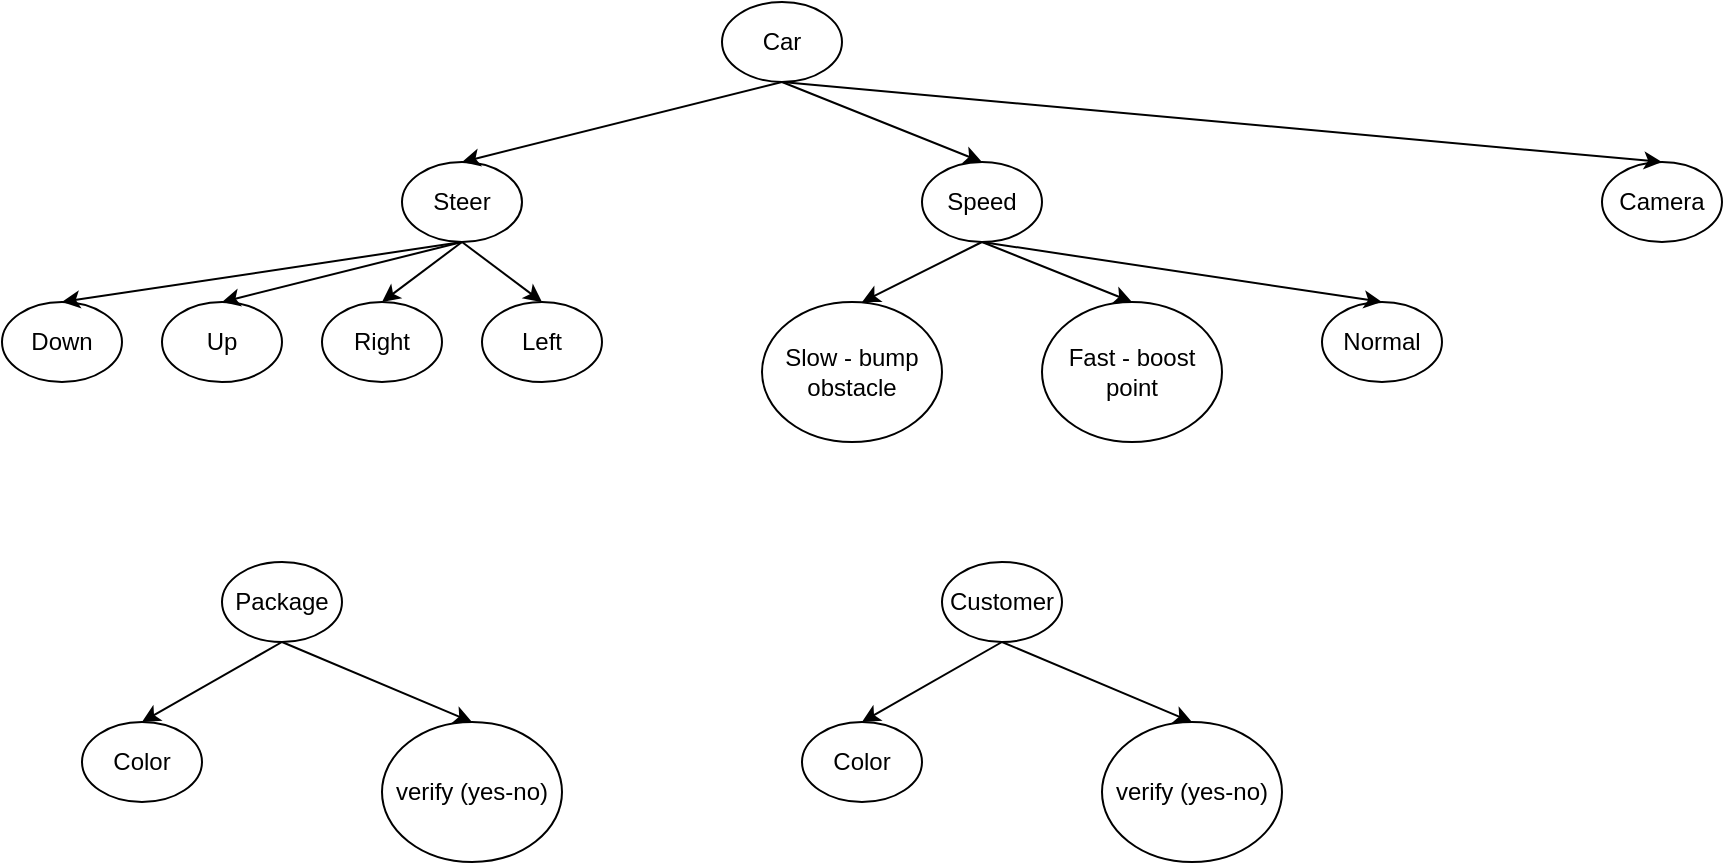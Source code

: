 <mxfile version="26.2.10">
  <diagram name="Car" id="uZsSFM7QWZw-cyeiCpEi">
    <mxGraphModel dx="1044" dy="527" grid="1" gridSize="10" guides="1" tooltips="1" connect="1" arrows="1" fold="1" page="1" pageScale="1" pageWidth="827" pageHeight="1169" math="0" shadow="0">
      <root>
        <mxCell id="0" />
        <mxCell id="1" parent="0" />
        <mxCell id="Y5Th7ZMCWnmkvRpqq-5N-1" value="Car" style="ellipse;whiteSpace=wrap;html=1;" vertex="1" parent="1">
          <mxGeometry x="360" y="280" width="60" height="40" as="geometry" />
        </mxCell>
        <mxCell id="Y5Th7ZMCWnmkvRpqq-5N-2" value="Steer" style="ellipse;whiteSpace=wrap;html=1;" vertex="1" parent="1">
          <mxGeometry x="200" y="360" width="60" height="40" as="geometry" />
        </mxCell>
        <mxCell id="Y5Th7ZMCWnmkvRpqq-5N-3" value="Speed" style="ellipse;whiteSpace=wrap;html=1;" vertex="1" parent="1">
          <mxGeometry x="460" y="360" width="60" height="40" as="geometry" />
        </mxCell>
        <mxCell id="Y5Th7ZMCWnmkvRpqq-5N-4" value="" style="endArrow=classic;html=1;rounded=0;exitX=0.5;exitY=1;exitDx=0;exitDy=0;entryX=0.5;entryY=0;entryDx=0;entryDy=0;" edge="1" parent="1" source="Y5Th7ZMCWnmkvRpqq-5N-1" target="Y5Th7ZMCWnmkvRpqq-5N-2">
          <mxGeometry width="50" height="50" relative="1" as="geometry">
            <mxPoint x="100" y="420" as="sourcePoint" />
            <mxPoint x="150" y="370" as="targetPoint" />
          </mxGeometry>
        </mxCell>
        <mxCell id="Y5Th7ZMCWnmkvRpqq-5N-5" value="" style="endArrow=classic;html=1;rounded=0;exitX=0.5;exitY=1;exitDx=0;exitDy=0;entryX=0.5;entryY=0;entryDx=0;entryDy=0;" edge="1" parent="1" source="Y5Th7ZMCWnmkvRpqq-5N-1" target="Y5Th7ZMCWnmkvRpqq-5N-3">
          <mxGeometry width="50" height="50" relative="1" as="geometry">
            <mxPoint x="250" y="500" as="sourcePoint" />
            <mxPoint x="300" y="450" as="targetPoint" />
          </mxGeometry>
        </mxCell>
        <mxCell id="Y5Th7ZMCWnmkvRpqq-5N-6" value="Slow - bump obstacle" style="ellipse;whiteSpace=wrap;html=1;" vertex="1" parent="1">
          <mxGeometry x="380" y="430" width="90" height="70" as="geometry" />
        </mxCell>
        <mxCell id="Y5Th7ZMCWnmkvRpqq-5N-7" value="Fast - boost point" style="ellipse;whiteSpace=wrap;html=1;" vertex="1" parent="1">
          <mxGeometry x="520" y="430" width="90" height="70" as="geometry" />
        </mxCell>
        <mxCell id="Y5Th7ZMCWnmkvRpqq-5N-9" value="" style="endArrow=classic;html=1;rounded=0;exitX=0.5;exitY=1;exitDx=0;exitDy=0;" edge="1" parent="1" source="Y5Th7ZMCWnmkvRpqq-5N-3">
          <mxGeometry width="50" height="50" relative="1" as="geometry">
            <mxPoint x="260" y="540" as="sourcePoint" />
            <mxPoint x="430" y="430" as="targetPoint" />
          </mxGeometry>
        </mxCell>
        <mxCell id="Y5Th7ZMCWnmkvRpqq-5N-10" value="" style="endArrow=classic;html=1;rounded=0;exitX=0.5;exitY=1;exitDx=0;exitDy=0;entryX=0.5;entryY=0;entryDx=0;entryDy=0;" edge="1" parent="1" source="Y5Th7ZMCWnmkvRpqq-5N-3" target="Y5Th7ZMCWnmkvRpqq-5N-7">
          <mxGeometry width="50" height="50" relative="1" as="geometry">
            <mxPoint x="410" y="580" as="sourcePoint" />
            <mxPoint x="460" y="530" as="targetPoint" />
          </mxGeometry>
        </mxCell>
        <mxCell id="Y5Th7ZMCWnmkvRpqq-5N-11" value="Right" style="ellipse;whiteSpace=wrap;html=1;" vertex="1" parent="1">
          <mxGeometry x="160" y="430" width="60" height="40" as="geometry" />
        </mxCell>
        <mxCell id="Y5Th7ZMCWnmkvRpqq-5N-13" value="Left" style="ellipse;whiteSpace=wrap;html=1;" vertex="1" parent="1">
          <mxGeometry x="240" y="430" width="60" height="40" as="geometry" />
        </mxCell>
        <mxCell id="Y5Th7ZMCWnmkvRpqq-5N-14" value="" style="endArrow=classic;html=1;rounded=0;exitX=0.5;exitY=1;exitDx=0;exitDy=0;entryX=0.5;entryY=0;entryDx=0;entryDy=0;" edge="1" parent="1" source="Y5Th7ZMCWnmkvRpqq-5N-2" target="Y5Th7ZMCWnmkvRpqq-5N-11">
          <mxGeometry width="50" height="50" relative="1" as="geometry">
            <mxPoint x="10" y="490" as="sourcePoint" />
            <mxPoint x="60" y="440" as="targetPoint" />
          </mxGeometry>
        </mxCell>
        <mxCell id="Y5Th7ZMCWnmkvRpqq-5N-15" value="" style="endArrow=classic;html=1;rounded=0;exitX=0.5;exitY=1;exitDx=0;exitDy=0;entryX=0.5;entryY=0;entryDx=0;entryDy=0;" edge="1" parent="1" source="Y5Th7ZMCWnmkvRpqq-5N-2" target="Y5Th7ZMCWnmkvRpqq-5N-13">
          <mxGeometry width="50" height="50" relative="1" as="geometry">
            <mxPoint x="120" y="570" as="sourcePoint" />
            <mxPoint x="170" y="520" as="targetPoint" />
          </mxGeometry>
        </mxCell>
        <mxCell id="Y5Th7ZMCWnmkvRpqq-5N-16" value="Up" style="ellipse;whiteSpace=wrap;html=1;" vertex="1" parent="1">
          <mxGeometry x="80" y="430" width="60" height="40" as="geometry" />
        </mxCell>
        <mxCell id="Y5Th7ZMCWnmkvRpqq-5N-17" value="Down" style="ellipse;whiteSpace=wrap;html=1;" vertex="1" parent="1">
          <mxGeometry y="430" width="60" height="40" as="geometry" />
        </mxCell>
        <mxCell id="Y5Th7ZMCWnmkvRpqq-5N-18" value="" style="endArrow=classic;html=1;rounded=0;exitX=0.5;exitY=1;exitDx=0;exitDy=0;entryX=0.5;entryY=0;entryDx=0;entryDy=0;" edge="1" parent="1" source="Y5Th7ZMCWnmkvRpqq-5N-2" target="Y5Th7ZMCWnmkvRpqq-5N-16">
          <mxGeometry width="50" height="50" relative="1" as="geometry">
            <mxPoint x="50" y="380" as="sourcePoint" />
            <mxPoint x="100" y="330" as="targetPoint" />
          </mxGeometry>
        </mxCell>
        <mxCell id="Y5Th7ZMCWnmkvRpqq-5N-19" value="" style="endArrow=classic;html=1;rounded=0;entryX=0.5;entryY=0;entryDx=0;entryDy=0;" edge="1" parent="1" target="Y5Th7ZMCWnmkvRpqq-5N-17">
          <mxGeometry width="50" height="50" relative="1" as="geometry">
            <mxPoint x="230" y="400" as="sourcePoint" />
            <mxPoint x="130" y="340" as="targetPoint" />
          </mxGeometry>
        </mxCell>
        <mxCell id="Y5Th7ZMCWnmkvRpqq-5N-20" value="Normal" style="ellipse;whiteSpace=wrap;html=1;" vertex="1" parent="1">
          <mxGeometry x="660" y="430" width="60" height="40" as="geometry" />
        </mxCell>
        <mxCell id="Y5Th7ZMCWnmkvRpqq-5N-21" value="" style="endArrow=classic;html=1;rounded=0;entryX=0.5;entryY=0;entryDx=0;entryDy=0;" edge="1" parent="1" target="Y5Th7ZMCWnmkvRpqq-5N-20">
          <mxGeometry width="50" height="50" relative="1" as="geometry">
            <mxPoint x="490" y="400" as="sourcePoint" />
            <mxPoint x="440" y="450" as="targetPoint" />
          </mxGeometry>
        </mxCell>
        <mxCell id="Y5Th7ZMCWnmkvRpqq-5N-22" value="Package" style="ellipse;whiteSpace=wrap;html=1;" vertex="1" parent="1">
          <mxGeometry x="110" y="560" width="60" height="40" as="geometry" />
        </mxCell>
        <mxCell id="Y5Th7ZMCWnmkvRpqq-5N-23" value="Color" style="ellipse;whiteSpace=wrap;html=1;" vertex="1" parent="1">
          <mxGeometry x="40" y="640" width="60" height="40" as="geometry" />
        </mxCell>
        <mxCell id="Y5Th7ZMCWnmkvRpqq-5N-25" value="verify (yes-no)" style="ellipse;whiteSpace=wrap;html=1;" vertex="1" parent="1">
          <mxGeometry x="190" y="640" width="90" height="70" as="geometry" />
        </mxCell>
        <mxCell id="Y5Th7ZMCWnmkvRpqq-5N-27" value="" style="endArrow=classic;html=1;rounded=0;exitX=0.5;exitY=1;exitDx=0;exitDy=0;entryX=0.5;entryY=0;entryDx=0;entryDy=0;" edge="1" parent="1" source="Y5Th7ZMCWnmkvRpqq-5N-22" target="Y5Th7ZMCWnmkvRpqq-5N-23">
          <mxGeometry width="50" height="50" relative="1" as="geometry">
            <mxPoint x="-30" y="620" as="sourcePoint" />
            <mxPoint x="20" y="570" as="targetPoint" />
          </mxGeometry>
        </mxCell>
        <mxCell id="Y5Th7ZMCWnmkvRpqq-5N-28" value="" style="endArrow=classic;html=1;rounded=0;entryX=0.5;entryY=0;entryDx=0;entryDy=0;" edge="1" parent="1" target="Y5Th7ZMCWnmkvRpqq-5N-25">
          <mxGeometry width="50" height="50" relative="1" as="geometry">
            <mxPoint x="140" y="600" as="sourcePoint" />
            <mxPoint x="30" y="580" as="targetPoint" />
          </mxGeometry>
        </mxCell>
        <mxCell id="Y5Th7ZMCWnmkvRpqq-5N-34" value="Customer" style="ellipse;whiteSpace=wrap;html=1;" vertex="1" parent="1">
          <mxGeometry x="470" y="560" width="60" height="40" as="geometry" />
        </mxCell>
        <mxCell id="Y5Th7ZMCWnmkvRpqq-5N-35" value="Color" style="ellipse;whiteSpace=wrap;html=1;" vertex="1" parent="1">
          <mxGeometry x="400" y="640" width="60" height="40" as="geometry" />
        </mxCell>
        <mxCell id="Y5Th7ZMCWnmkvRpqq-5N-36" value="verify (yes-no)" style="ellipse;whiteSpace=wrap;html=1;" vertex="1" parent="1">
          <mxGeometry x="550" y="640" width="90" height="70" as="geometry" />
        </mxCell>
        <mxCell id="Y5Th7ZMCWnmkvRpqq-5N-37" value="" style="endArrow=classic;html=1;rounded=0;exitX=0.5;exitY=1;exitDx=0;exitDy=0;entryX=0.5;entryY=0;entryDx=0;entryDy=0;" edge="1" parent="1" source="Y5Th7ZMCWnmkvRpqq-5N-34" target="Y5Th7ZMCWnmkvRpqq-5N-35">
          <mxGeometry width="50" height="50" relative="1" as="geometry">
            <mxPoint x="330" y="620" as="sourcePoint" />
            <mxPoint x="380" y="570" as="targetPoint" />
          </mxGeometry>
        </mxCell>
        <mxCell id="Y5Th7ZMCWnmkvRpqq-5N-38" value="" style="endArrow=classic;html=1;rounded=0;entryX=0.5;entryY=0;entryDx=0;entryDy=0;" edge="1" parent="1" target="Y5Th7ZMCWnmkvRpqq-5N-36">
          <mxGeometry width="50" height="50" relative="1" as="geometry">
            <mxPoint x="500" y="600" as="sourcePoint" />
            <mxPoint x="390" y="580" as="targetPoint" />
          </mxGeometry>
        </mxCell>
        <mxCell id="Y5Th7ZMCWnmkvRpqq-5N-39" value="Camera" style="ellipse;whiteSpace=wrap;html=1;" vertex="1" parent="1">
          <mxGeometry x="800" y="360" width="60" height="40" as="geometry" />
        </mxCell>
        <mxCell id="Y5Th7ZMCWnmkvRpqq-5N-40" value="" style="endArrow=classic;html=1;rounded=0;entryX=0.5;entryY=0;entryDx=0;entryDy=0;" edge="1" parent="1" target="Y5Th7ZMCWnmkvRpqq-5N-39">
          <mxGeometry width="50" height="50" relative="1" as="geometry">
            <mxPoint x="390" y="320" as="sourcePoint" />
            <mxPoint x="580" y="260" as="targetPoint" />
          </mxGeometry>
        </mxCell>
      </root>
    </mxGraphModel>
  </diagram>
</mxfile>
